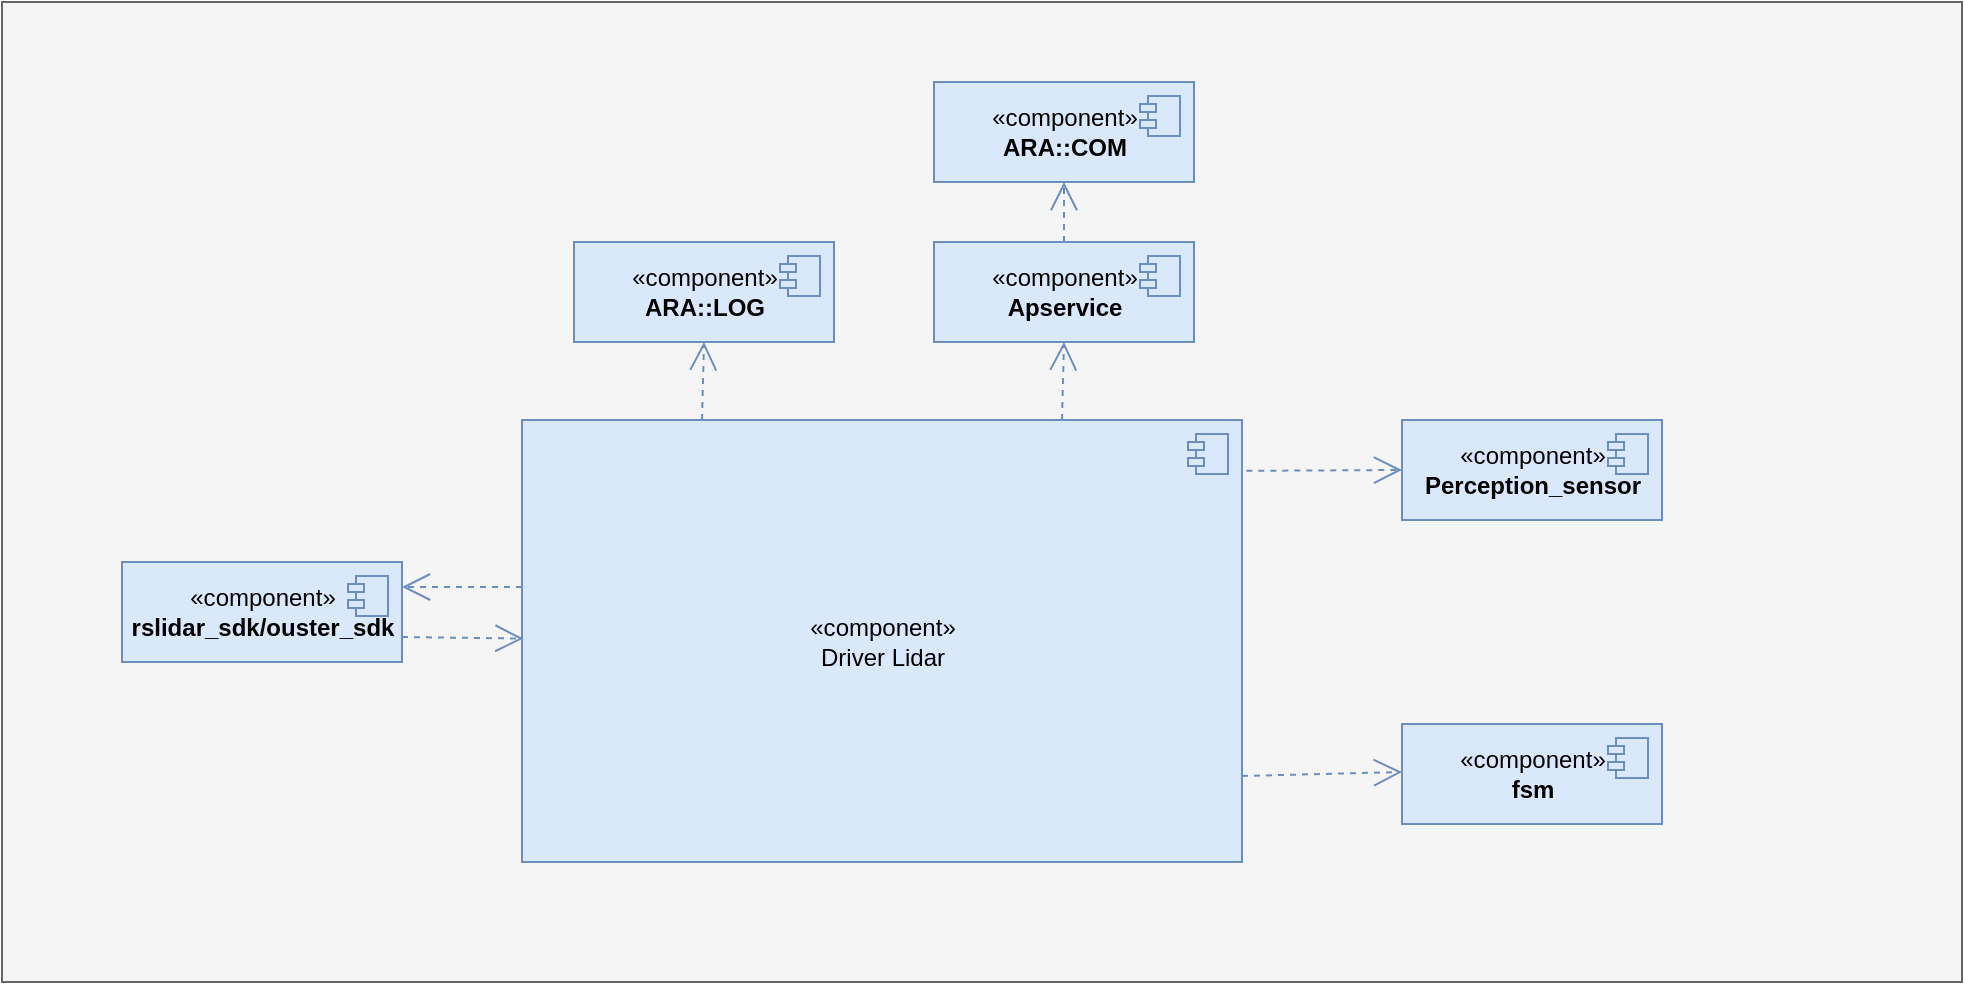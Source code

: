 <mxfile version="21.6.3" type="github">
  <diagram name="第 1 页" id="PbC_2C6NFUbbkN98WZid">
    <mxGraphModel dx="1050" dy="524" grid="1" gridSize="10" guides="1" tooltips="1" connect="1" arrows="1" fold="1" page="1" pageScale="1" pageWidth="1920" pageHeight="1200" math="0" shadow="0">
      <root>
        <mxCell id="0" />
        <mxCell id="1" parent="0" />
        <mxCell id="U0jA1PSBCxF5mqMECEca-1" value="" style="html=1;fillColor=#f5f5f5;fontColor=#333333;strokeColor=#666666;" parent="1" vertex="1">
          <mxGeometry x="220" y="50" width="980" height="490" as="geometry" />
        </mxCell>
        <mxCell id="U0jA1PSBCxF5mqMECEca-2" value="«c&lt;span&gt;omponent&lt;/span&gt;»&lt;br&gt;Driver Lidar" style="html=1;dropTarget=0;fontStyle=0;fillColor=#dae8fc;strokeColor=#6c8ebf;" parent="1" vertex="1">
          <mxGeometry x="480" y="259" width="360" height="221" as="geometry" />
        </mxCell>
        <mxCell id="U0jA1PSBCxF5mqMECEca-3" value="" style="shape=module;jettyWidth=8;jettyHeight=4;fillColor=#dae8fc;strokeColor=#6c8ebf;" parent="U0jA1PSBCxF5mqMECEca-2" vertex="1">
          <mxGeometry x="1" width="20" height="20" relative="1" as="geometry">
            <mxPoint x="-27" y="7" as="offset" />
          </mxGeometry>
        </mxCell>
        <mxCell id="U0jA1PSBCxF5mqMECEca-4" value="«c&lt;span&gt;omponent&lt;/span&gt;»&lt;br&gt;&lt;b&gt;ARA::LOG&lt;/b&gt;" style="html=1;dropTarget=0;fontStyle=0;fillColor=#dae8fc;strokeColor=#6c8ebf;align=center;" parent="1" vertex="1">
          <mxGeometry x="506" y="170" width="130" height="50" as="geometry" />
        </mxCell>
        <mxCell id="U0jA1PSBCxF5mqMECEca-5" value="" style="shape=module;jettyWidth=8;jettyHeight=4;fillColor=#dae8fc;strokeColor=#6c8ebf;" parent="U0jA1PSBCxF5mqMECEca-4" vertex="1">
          <mxGeometry x="1" width="20" height="20" relative="1" as="geometry">
            <mxPoint x="-27" y="7" as="offset" />
          </mxGeometry>
        </mxCell>
        <mxCell id="U0jA1PSBCxF5mqMECEca-6" value="«c&lt;span&gt;omponent&lt;/span&gt;»&lt;br&gt;&lt;b&gt;Apservice&lt;/b&gt;" style="html=1;dropTarget=0;fontStyle=0;fillColor=#dae8fc;strokeColor=#6c8ebf;align=center;" parent="1" vertex="1">
          <mxGeometry x="686" y="170" width="130" height="50" as="geometry" />
        </mxCell>
        <mxCell id="U0jA1PSBCxF5mqMECEca-7" value="" style="shape=module;jettyWidth=8;jettyHeight=4;fillColor=#dae8fc;strokeColor=#6c8ebf;" parent="U0jA1PSBCxF5mqMECEca-6" vertex="1">
          <mxGeometry x="1" width="20" height="20" relative="1" as="geometry">
            <mxPoint x="-27" y="7" as="offset" />
          </mxGeometry>
        </mxCell>
        <mxCell id="U0jA1PSBCxF5mqMECEca-8" value="" style="endArrow=open;endSize=12;dashed=1;html=1;rounded=0;entryX=0.5;entryY=1;entryDx=0;entryDy=0;exitX=0.75;exitY=0;exitDx=0;exitDy=0;fillColor=#dae8fc;strokeColor=#6c8ebf;" parent="1" source="U0jA1PSBCxF5mqMECEca-2" target="U0jA1PSBCxF5mqMECEca-6" edge="1">
          <mxGeometry width="160" relative="1" as="geometry">
            <mxPoint x="698" y="170" as="sourcePoint" />
            <mxPoint x="705" y="230" as="targetPoint" />
          </mxGeometry>
        </mxCell>
        <mxCell id="U0jA1PSBCxF5mqMECEca-9" value="" style="endArrow=open;endSize=12;dashed=1;html=1;rounded=0;entryX=0.5;entryY=1;entryDx=0;entryDy=0;exitX=0.25;exitY=0;exitDx=0;exitDy=0;fillColor=#dae8fc;strokeColor=#6c8ebf;" parent="1" source="U0jA1PSBCxF5mqMECEca-2" target="U0jA1PSBCxF5mqMECEca-4" edge="1">
          <mxGeometry width="160" relative="1" as="geometry">
            <mxPoint x="706.16" y="284.68" as="sourcePoint" />
            <mxPoint x="705" y="230" as="targetPoint" />
          </mxGeometry>
        </mxCell>
        <mxCell id="U0jA1PSBCxF5mqMECEca-10" value="«c&lt;span&gt;omponent&lt;/span&gt;»&lt;br&gt;&lt;b&gt;rslidar_sdk/ouster_sdk&lt;/b&gt;" style="html=1;dropTarget=0;fontStyle=0;fillColor=#dae8fc;strokeColor=#6c8ebf;align=center;" parent="1" vertex="1">
          <mxGeometry x="280" y="330" width="140" height="50" as="geometry" />
        </mxCell>
        <mxCell id="U0jA1PSBCxF5mqMECEca-11" value="" style="shape=module;jettyWidth=8;jettyHeight=4;fillColor=#dae8fc;strokeColor=#6c8ebf;" parent="U0jA1PSBCxF5mqMECEca-10" vertex="1">
          <mxGeometry x="1" width="20" height="20" relative="1" as="geometry">
            <mxPoint x="-27" y="7" as="offset" />
          </mxGeometry>
        </mxCell>
        <mxCell id="U0jA1PSBCxF5mqMECEca-12" value="" style="endArrow=open;endSize=12;dashed=1;html=1;rounded=0;entryX=1;entryY=0.25;entryDx=0;entryDy=0;exitX=0;exitY=0.5;exitDx=0;exitDy=0;fillColor=#dae8fc;strokeColor=#6c8ebf;" parent="1" target="U0jA1PSBCxF5mqMECEca-10" edge="1">
          <mxGeometry width="160" relative="1" as="geometry">
            <mxPoint x="480" y="342.5" as="sourcePoint" />
            <mxPoint x="563" y="66" as="targetPoint" />
          </mxGeometry>
        </mxCell>
        <mxCell id="U0jA1PSBCxF5mqMECEca-13" value="" style="endArrow=open;endSize=12;dashed=1;html=1;rounded=0;exitX=1;exitY=0.75;exitDx=0;exitDy=0;fillColor=#dae8fc;strokeColor=#6c8ebf;entryX=0.002;entryY=0.566;entryDx=0;entryDy=0;entryPerimeter=0;" parent="1" source="U0jA1PSBCxF5mqMECEca-10" edge="1">
          <mxGeometry width="160" relative="1" as="geometry">
            <mxPoint x="489.13" y="169.32" as="sourcePoint" />
            <mxPoint x="480.72" y="368.306" as="targetPoint" />
          </mxGeometry>
        </mxCell>
        <mxCell id="U0jA1PSBCxF5mqMECEca-18" value="«c&lt;span&gt;omponent&lt;/span&gt;»&lt;br&gt;&lt;b style=&quot;border-color: var(--border-color);&quot;&gt;Perception_sensor&lt;/b&gt;" style="html=1;dropTarget=0;fontStyle=0;fillColor=#dae8fc;strokeColor=#6c8ebf;align=center;" parent="1" vertex="1">
          <mxGeometry x="920" y="259" width="130" height="50" as="geometry" />
        </mxCell>
        <mxCell id="U0jA1PSBCxF5mqMECEca-19" value="" style="shape=module;jettyWidth=8;jettyHeight=4;fillColor=#dae8fc;strokeColor=#6c8ebf;" parent="U0jA1PSBCxF5mqMECEca-18" vertex="1">
          <mxGeometry x="1" width="20" height="20" relative="1" as="geometry">
            <mxPoint x="-27" y="7" as="offset" />
          </mxGeometry>
        </mxCell>
        <mxCell id="U0jA1PSBCxF5mqMECEca-50" value="«c&lt;span&gt;omponent&lt;/span&gt;»&lt;br&gt;&lt;b&gt;ARA::COM&lt;/b&gt;" style="html=1;dropTarget=0;fontStyle=0;fillColor=#dae8fc;strokeColor=#6c8ebf;align=center;" parent="1" vertex="1">
          <mxGeometry x="686" y="90" width="130" height="50" as="geometry" />
        </mxCell>
        <mxCell id="U0jA1PSBCxF5mqMECEca-51" value="" style="shape=module;jettyWidth=8;jettyHeight=4;fillColor=#dae8fc;strokeColor=#6c8ebf;" parent="U0jA1PSBCxF5mqMECEca-50" vertex="1">
          <mxGeometry x="1" width="20" height="20" relative="1" as="geometry">
            <mxPoint x="-27" y="7" as="offset" />
          </mxGeometry>
        </mxCell>
        <mxCell id="U0jA1PSBCxF5mqMECEca-52" value="" style="endArrow=open;endSize=12;dashed=1;html=1;rounded=0;entryX=0.5;entryY=1;entryDx=0;entryDy=0;fillColor=#dae8fc;strokeColor=#6c8ebf;" parent="1" source="U0jA1PSBCxF5mqMECEca-6" target="U0jA1PSBCxF5mqMECEca-50" edge="1">
          <mxGeometry width="160" relative="1" as="geometry">
            <mxPoint x="760" y="269" as="sourcePoint" />
            <mxPoint x="761" y="230" as="targetPoint" />
          </mxGeometry>
        </mxCell>
        <mxCell id="U0jA1PSBCxF5mqMECEca-53" value="«c&lt;span&gt;omponent&lt;/span&gt;»&lt;br&gt;&lt;b&gt;fsm&lt;/b&gt;" style="html=1;dropTarget=0;fontStyle=0;fillColor=#dae8fc;strokeColor=#6c8ebf;align=center;" parent="1" vertex="1">
          <mxGeometry x="920" y="411" width="130" height="50" as="geometry" />
        </mxCell>
        <mxCell id="U0jA1PSBCxF5mqMECEca-54" value="" style="shape=module;jettyWidth=8;jettyHeight=4;fillColor=#dae8fc;strokeColor=#6c8ebf;" parent="U0jA1PSBCxF5mqMECEca-53" vertex="1">
          <mxGeometry x="1" width="20" height="20" relative="1" as="geometry">
            <mxPoint x="-27" y="7" as="offset" />
          </mxGeometry>
        </mxCell>
        <mxCell id="U0jA1PSBCxF5mqMECEca-55" value="" style="endArrow=open;endSize=12;dashed=1;html=1;rounded=0;exitX=1.006;exitY=0.115;exitDx=0;exitDy=0;fillColor=#dae8fc;strokeColor=#6c8ebf;entryX=0;entryY=0.5;entryDx=0;entryDy=0;exitPerimeter=0;" parent="1" source="U0jA1PSBCxF5mqMECEca-2" target="U0jA1PSBCxF5mqMECEca-18" edge="1">
          <mxGeometry width="160" relative="1" as="geometry">
            <mxPoint x="430" y="490" as="sourcePoint" />
            <mxPoint x="491" y="490" as="targetPoint" />
          </mxGeometry>
        </mxCell>
        <mxCell id="U0jA1PSBCxF5mqMECEca-60" value="" style="endArrow=open;endSize=12;dashed=1;html=1;rounded=0;exitX=1;exitY=0.07;exitDx=0;exitDy=0;fillColor=#dae8fc;strokeColor=#6c8ebf;entryX=0;entryY=0.5;entryDx=0;entryDy=0;exitPerimeter=0;" parent="1" edge="1">
          <mxGeometry width="160" relative="1" as="geometry">
            <mxPoint x="840" y="437" as="sourcePoint" />
            <mxPoint x="920" y="435" as="targetPoint" />
          </mxGeometry>
        </mxCell>
      </root>
    </mxGraphModel>
  </diagram>
</mxfile>
